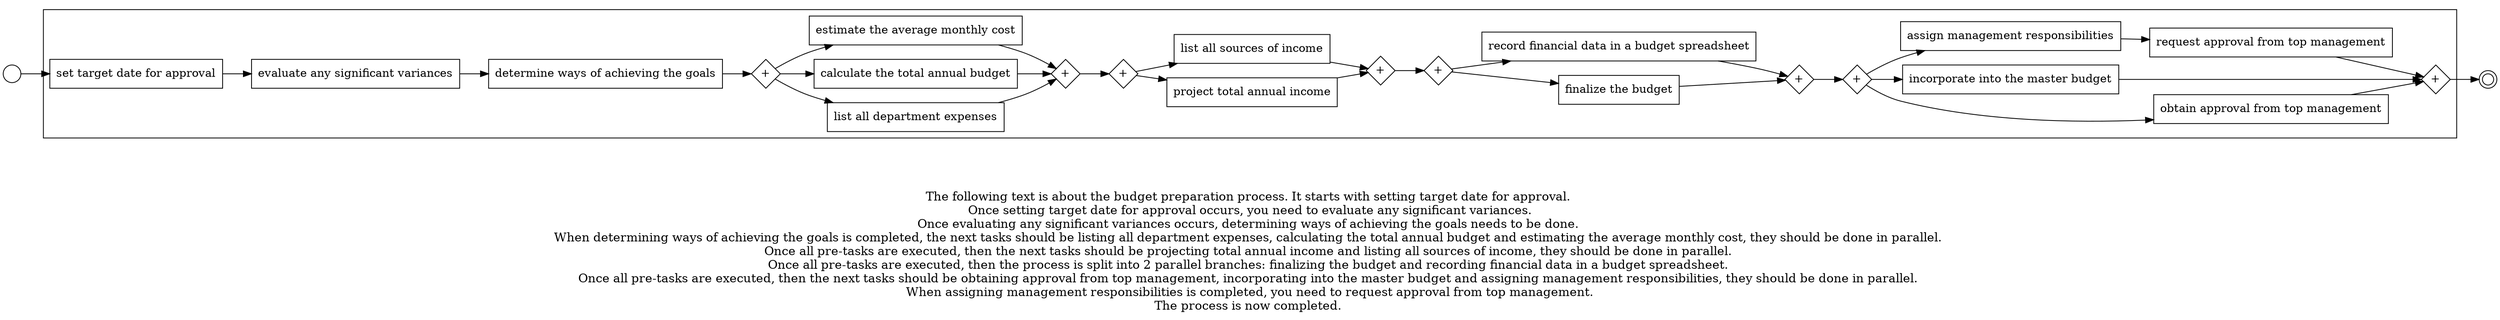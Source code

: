 digraph budget_preparation_process_57 {
	graph [rankdir=LR]
	START_NODE [label="" shape=circle width=0.3]
	subgraph CLUSTER_0 {
		"set target date for approval" [shape=box]
		"evaluate any significant variances" [shape=box]
		"set target date for approval" -> "evaluate any significant variances"
		"determine ways of achieving the goals" [shape=box]
		"evaluate any significant variances" -> "determine ways of achieving the goals"
		"AND_SPLIT--4. Projected expenses_8P99" [label="+" fixedsize=true shape=diamond width=0.5]
		"determine ways of achieving the goals" -> "AND_SPLIT--4. Projected expenses_8P99"
		"list all department expenses" [shape=box]
		"AND_SPLIT--4. Projected expenses_8P99" -> "list all department expenses"
		"calculate the total annual budget" [shape=box]
		"AND_SPLIT--4. Projected expenses_8P99" -> "calculate the total annual budget"
		"estimate the average monthly cost" [shape=box]
		"AND_SPLIT--4. Projected expenses_8P99" -> "estimate the average monthly cost"
		"AND_JOIN--4. Projected expenses_8P99" [label="+" fixedsize=true shape=diamond width=0.5]
		"list all department expenses" -> "AND_JOIN--4. Projected expenses_8P99"
		"calculate the total annual budget" -> "AND_JOIN--4. Projected expenses_8P99"
		"estimate the average monthly cost" -> "AND_JOIN--4. Projected expenses_8P99"
		"AND_SPLIT--5. Projected income/funding_M4Q9" [label="+" fixedsize=true shape=diamond width=0.5]
		"AND_JOIN--4. Projected expenses_8P99" -> "AND_SPLIT--5. Projected income/funding_M4Q9"
		"project total annual income" [shape=box]
		"AND_SPLIT--5. Projected income/funding_M4Q9" -> "project total annual income"
		"list all sources of income" [shape=box]
		"AND_SPLIT--5. Projected income/funding_M4Q9" -> "list all sources of income"
		"AND_JOIN--5. Projected income/funding_M4Q9" [label="+" fixedsize=true shape=diamond width=0.5]
		"project total annual income" -> "AND_JOIN--5. Projected income/funding_M4Q9"
		"list all sources of income" -> "AND_JOIN--5. Projected income/funding_M4Q9"
		"AND_SPLIT--6. Putting it all together_TICT" [label="+" fixedsize=true shape=diamond width=0.5]
		"AND_JOIN--5. Projected income/funding_M4Q9" -> "AND_SPLIT--6. Putting it all together_TICT"
		"finalize the budget" [shape=box]
		"AND_SPLIT--6. Putting it all together_TICT" -> "finalize the budget"
		"record financial data in a budget spreadsheet" [shape=box]
		"AND_SPLIT--6. Putting it all together_TICT" -> "record financial data in a budget spreadsheet"
		"AND_JOIN--6. Putting it all together_TICT" [label="+" fixedsize=true shape=diamond width=0.5]
		"finalize the budget" -> "AND_JOIN--6. Putting it all together_TICT"
		"record financial data in a budget spreadsheet" -> "AND_JOIN--6. Putting it all together_TICT"
		"AND_SPLIT--7. Final steps_AY29" [label="+" fixedsize=true shape=diamond width=0.5]
		"AND_JOIN--6. Putting it all together_TICT" -> "AND_SPLIT--7. Final steps_AY29"
		"obtain approval from top management" [shape=box]
		"AND_SPLIT--7. Final steps_AY29" -> "obtain approval from top management"
		"incorporate into the master budget" [shape=box]
		"AND_SPLIT--7. Final steps_AY29" -> "incorporate into the master budget"
		"assign management responsibilities" [shape=box]
		"AND_SPLIT--7. Final steps_AY29" -> "assign management responsibilities"
		"request approval from top management" [shape=box]
		"assign management responsibilities" -> "request approval from top management"
		"AND_JOIN--7. Final steps_AY29" [label="+" fixedsize=true shape=diamond width=0.5]
		"obtain approval from top management" -> "AND_JOIN--7. Final steps_AY29"
		"incorporate into the master budget" -> "AND_JOIN--7. Final steps_AY29"
		"request approval from top management" -> "AND_JOIN--7. Final steps_AY29"
	}
	START_NODE -> "set target date for approval"
	END_NODE [label="" shape=doublecircle width=0.2]
	"AND_JOIN--7. Final steps_AY29" -> END_NODE
	fontsize=15 label="\n\n
The following text is about the budget preparation process. It starts with setting target date for approval. 
Once setting target date for approval occurs, you need to evaluate any significant variances.
Once evaluating any significant variances occurs, determining ways of achieving the goals needs to be done. 
When determining ways of achieving the goals is completed, the next tasks should be listing all department expenses, calculating the total annual budget and estimating the average monthly cost, they should be done in parallel. 
Once all pre-tasks are executed, then the next tasks should be projecting total annual income and listing all sources of income, they should be done in parallel. 
Once all pre-tasks are executed, then the process is split into 2 parallel branches: finalizing the budget and recording financial data in a budget spreadsheet. 
Once all pre-tasks are executed, then the next tasks should be obtaining approval from top management, incorporating into the master budget and assigning management responsibilities, they should be done in parallel. 
When assigning management responsibilities is completed, you need to request approval from top management.
The process is now completed. 
"
}
